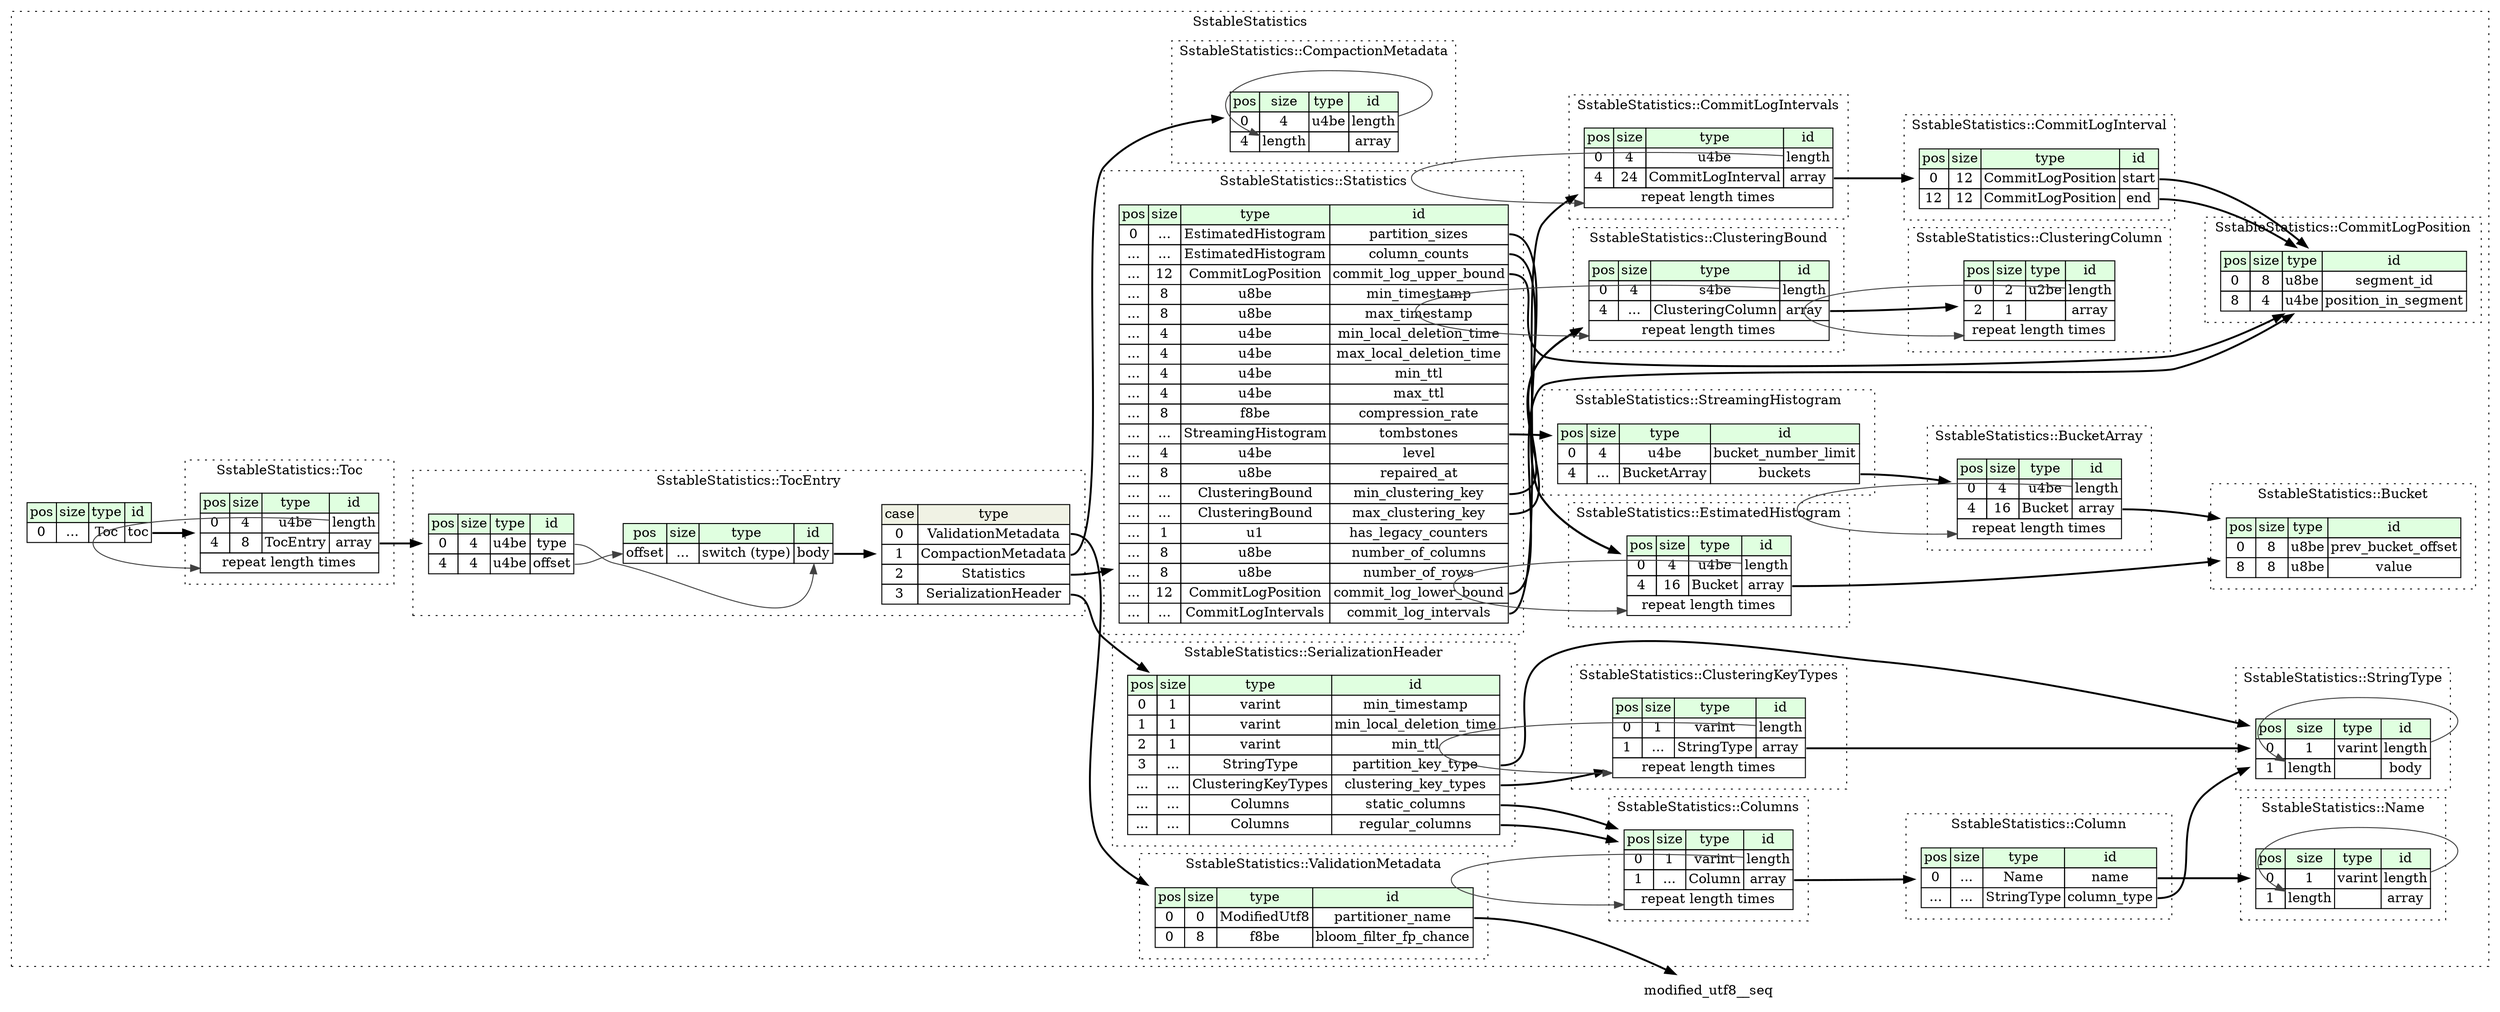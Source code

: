 digraph {
	rankdir=LR;
	node [shape=plaintext];
	subgraph cluster__sstable_statistics {
		label="SstableStatistics";
		graph[style=dotted];

		sstable_statistics__seq [label=<<TABLE BORDER="0" CELLBORDER="1" CELLSPACING="0">
			<TR><TD BGCOLOR="#E0FFE0">pos</TD><TD BGCOLOR="#E0FFE0">size</TD><TD BGCOLOR="#E0FFE0">type</TD><TD BGCOLOR="#E0FFE0">id</TD></TR>
			<TR><TD PORT="toc_pos">0</TD><TD PORT="toc_size">...</TD><TD>Toc</TD><TD PORT="toc_type">toc</TD></TR>
		</TABLE>>];
		subgraph cluster__name {
			label="SstableStatistics::Name";
			graph[style=dotted];

			name__seq [label=<<TABLE BORDER="0" CELLBORDER="1" CELLSPACING="0">
				<TR><TD BGCOLOR="#E0FFE0">pos</TD><TD BGCOLOR="#E0FFE0">size</TD><TD BGCOLOR="#E0FFE0">type</TD><TD BGCOLOR="#E0FFE0">id</TD></TR>
				<TR><TD PORT="length_pos">0</TD><TD PORT="length_size">1</TD><TD>varint</TD><TD PORT="length_type">length</TD></TR>
				<TR><TD PORT="array_pos">1</TD><TD PORT="array_size">length</TD><TD></TD><TD PORT="array_type">array</TD></TR>
			</TABLE>>];
		}
		subgraph cluster__serialization_header {
			label="SstableStatistics::SerializationHeader";
			graph[style=dotted];

			serialization_header__seq [label=<<TABLE BORDER="0" CELLBORDER="1" CELLSPACING="0">
				<TR><TD BGCOLOR="#E0FFE0">pos</TD><TD BGCOLOR="#E0FFE0">size</TD><TD BGCOLOR="#E0FFE0">type</TD><TD BGCOLOR="#E0FFE0">id</TD></TR>
				<TR><TD PORT="min_timestamp_pos">0</TD><TD PORT="min_timestamp_size">1</TD><TD>varint</TD><TD PORT="min_timestamp_type">min_timestamp</TD></TR>
				<TR><TD PORT="min_local_deletion_time_pos">1</TD><TD PORT="min_local_deletion_time_size">1</TD><TD>varint</TD><TD PORT="min_local_deletion_time_type">min_local_deletion_time</TD></TR>
				<TR><TD PORT="min_ttl_pos">2</TD><TD PORT="min_ttl_size">1</TD><TD>varint</TD><TD PORT="min_ttl_type">min_ttl</TD></TR>
				<TR><TD PORT="partition_key_type_pos">3</TD><TD PORT="partition_key_type_size">...</TD><TD>StringType</TD><TD PORT="partition_key_type_type">partition_key_type</TD></TR>
				<TR><TD PORT="clustering_key_types_pos">...</TD><TD PORT="clustering_key_types_size">...</TD><TD>ClusteringKeyTypes</TD><TD PORT="clustering_key_types_type">clustering_key_types</TD></TR>
				<TR><TD PORT="static_columns_pos">...</TD><TD PORT="static_columns_size">...</TD><TD>Columns</TD><TD PORT="static_columns_type">static_columns</TD></TR>
				<TR><TD PORT="regular_columns_pos">...</TD><TD PORT="regular_columns_size">...</TD><TD>Columns</TD><TD PORT="regular_columns_type">regular_columns</TD></TR>
			</TABLE>>];
		}
		subgraph cluster__statistics {
			label="SstableStatistics::Statistics";
			graph[style=dotted];

			statistics__seq [label=<<TABLE BORDER="0" CELLBORDER="1" CELLSPACING="0">
				<TR><TD BGCOLOR="#E0FFE0">pos</TD><TD BGCOLOR="#E0FFE0">size</TD><TD BGCOLOR="#E0FFE0">type</TD><TD BGCOLOR="#E0FFE0">id</TD></TR>
				<TR><TD PORT="partition_sizes_pos">0</TD><TD PORT="partition_sizes_size">...</TD><TD>EstimatedHistogram</TD><TD PORT="partition_sizes_type">partition_sizes</TD></TR>
				<TR><TD PORT="column_counts_pos">...</TD><TD PORT="column_counts_size">...</TD><TD>EstimatedHistogram</TD><TD PORT="column_counts_type">column_counts</TD></TR>
				<TR><TD PORT="commit_log_upper_bound_pos">...</TD><TD PORT="commit_log_upper_bound_size">12</TD><TD>CommitLogPosition</TD><TD PORT="commit_log_upper_bound_type">commit_log_upper_bound</TD></TR>
				<TR><TD PORT="min_timestamp_pos">...</TD><TD PORT="min_timestamp_size">8</TD><TD>u8be</TD><TD PORT="min_timestamp_type">min_timestamp</TD></TR>
				<TR><TD PORT="max_timestamp_pos">...</TD><TD PORT="max_timestamp_size">8</TD><TD>u8be</TD><TD PORT="max_timestamp_type">max_timestamp</TD></TR>
				<TR><TD PORT="min_local_deletion_time_pos">...</TD><TD PORT="min_local_deletion_time_size">4</TD><TD>u4be</TD><TD PORT="min_local_deletion_time_type">min_local_deletion_time</TD></TR>
				<TR><TD PORT="max_local_deletion_time_pos">...</TD><TD PORT="max_local_deletion_time_size">4</TD><TD>u4be</TD><TD PORT="max_local_deletion_time_type">max_local_deletion_time</TD></TR>
				<TR><TD PORT="min_ttl_pos">...</TD><TD PORT="min_ttl_size">4</TD><TD>u4be</TD><TD PORT="min_ttl_type">min_ttl</TD></TR>
				<TR><TD PORT="max_ttl_pos">...</TD><TD PORT="max_ttl_size">4</TD><TD>u4be</TD><TD PORT="max_ttl_type">max_ttl</TD></TR>
				<TR><TD PORT="compression_rate_pos">...</TD><TD PORT="compression_rate_size">8</TD><TD>f8be</TD><TD PORT="compression_rate_type">compression_rate</TD></TR>
				<TR><TD PORT="tombstones_pos">...</TD><TD PORT="tombstones_size">...</TD><TD>StreamingHistogram</TD><TD PORT="tombstones_type">tombstones</TD></TR>
				<TR><TD PORT="level_pos">...</TD><TD PORT="level_size">4</TD><TD>u4be</TD><TD PORT="level_type">level</TD></TR>
				<TR><TD PORT="repaired_at_pos">...</TD><TD PORT="repaired_at_size">8</TD><TD>u8be</TD><TD PORT="repaired_at_type">repaired_at</TD></TR>
				<TR><TD PORT="min_clustering_key_pos">...</TD><TD PORT="min_clustering_key_size">...</TD><TD>ClusteringBound</TD><TD PORT="min_clustering_key_type">min_clustering_key</TD></TR>
				<TR><TD PORT="max_clustering_key_pos">...</TD><TD PORT="max_clustering_key_size">...</TD><TD>ClusteringBound</TD><TD PORT="max_clustering_key_type">max_clustering_key</TD></TR>
				<TR><TD PORT="has_legacy_counters_pos">...</TD><TD PORT="has_legacy_counters_size">1</TD><TD>u1</TD><TD PORT="has_legacy_counters_type">has_legacy_counters</TD></TR>
				<TR><TD PORT="number_of_columns_pos">...</TD><TD PORT="number_of_columns_size">8</TD><TD>u8be</TD><TD PORT="number_of_columns_type">number_of_columns</TD></TR>
				<TR><TD PORT="number_of_rows_pos">...</TD><TD PORT="number_of_rows_size">8</TD><TD>u8be</TD><TD PORT="number_of_rows_type">number_of_rows</TD></TR>
				<TR><TD PORT="commit_log_lower_bound_pos">...</TD><TD PORT="commit_log_lower_bound_size">12</TD><TD>CommitLogPosition</TD><TD PORT="commit_log_lower_bound_type">commit_log_lower_bound</TD></TR>
				<TR><TD PORT="commit_log_intervals_pos">...</TD><TD PORT="commit_log_intervals_size">...</TD><TD>CommitLogIntervals</TD><TD PORT="commit_log_intervals_type">commit_log_intervals</TD></TR>
			</TABLE>>];
		}
		subgraph cluster__validation_metadata {
			label="SstableStatistics::ValidationMetadata";
			graph[style=dotted];

			validation_metadata__seq [label=<<TABLE BORDER="0" CELLBORDER="1" CELLSPACING="0">
				<TR><TD BGCOLOR="#E0FFE0">pos</TD><TD BGCOLOR="#E0FFE0">size</TD><TD BGCOLOR="#E0FFE0">type</TD><TD BGCOLOR="#E0FFE0">id</TD></TR>
				<TR><TD PORT="partitioner_name_pos">0</TD><TD PORT="partitioner_name_size">0</TD><TD>ModifiedUtf8</TD><TD PORT="partitioner_name_type">partitioner_name</TD></TR>
				<TR><TD PORT="bloom_filter_fp_chance_pos">0</TD><TD PORT="bloom_filter_fp_chance_size">8</TD><TD>f8be</TD><TD PORT="bloom_filter_fp_chance_type">bloom_filter_fp_chance</TD></TR>
			</TABLE>>];
		}
		subgraph cluster__estimated_histogram {
			label="SstableStatistics::EstimatedHistogram";
			graph[style=dotted];

			estimated_histogram__seq [label=<<TABLE BORDER="0" CELLBORDER="1" CELLSPACING="0">
				<TR><TD BGCOLOR="#E0FFE0">pos</TD><TD BGCOLOR="#E0FFE0">size</TD><TD BGCOLOR="#E0FFE0">type</TD><TD BGCOLOR="#E0FFE0">id</TD></TR>
				<TR><TD PORT="length_pos">0</TD><TD PORT="length_size">4</TD><TD>u4be</TD><TD PORT="length_type">length</TD></TR>
				<TR><TD PORT="array_pos">4</TD><TD PORT="array_size">16</TD><TD>Bucket</TD><TD PORT="array_type">array</TD></TR>
				<TR><TD COLSPAN="4" PORT="array__repeat">repeat length times</TD></TR>
			</TABLE>>];
		}
		subgraph cluster__bucket_array {
			label="SstableStatistics::BucketArray";
			graph[style=dotted];

			bucket_array__seq [label=<<TABLE BORDER="0" CELLBORDER="1" CELLSPACING="0">
				<TR><TD BGCOLOR="#E0FFE0">pos</TD><TD BGCOLOR="#E0FFE0">size</TD><TD BGCOLOR="#E0FFE0">type</TD><TD BGCOLOR="#E0FFE0">id</TD></TR>
				<TR><TD PORT="length_pos">0</TD><TD PORT="length_size">4</TD><TD>u4be</TD><TD PORT="length_type">length</TD></TR>
				<TR><TD PORT="array_pos">4</TD><TD PORT="array_size">16</TD><TD>Bucket</TD><TD PORT="array_type">array</TD></TR>
				<TR><TD COLSPAN="4" PORT="array__repeat">repeat length times</TD></TR>
			</TABLE>>];
		}
		subgraph cluster__clustering_column {
			label="SstableStatistics::ClusteringColumn";
			graph[style=dotted];

			clustering_column__seq [label=<<TABLE BORDER="0" CELLBORDER="1" CELLSPACING="0">
				<TR><TD BGCOLOR="#E0FFE0">pos</TD><TD BGCOLOR="#E0FFE0">size</TD><TD BGCOLOR="#E0FFE0">type</TD><TD BGCOLOR="#E0FFE0">id</TD></TR>
				<TR><TD PORT="length_pos">0</TD><TD PORT="length_size">2</TD><TD>u2be</TD><TD PORT="length_type">length</TD></TR>
				<TR><TD PORT="array_pos">2</TD><TD PORT="array_size">1</TD><TD></TD><TD PORT="array_type">array</TD></TR>
				<TR><TD COLSPAN="4" PORT="array__repeat">repeat length times</TD></TR>
			</TABLE>>];
		}
		subgraph cluster__clustering_bound {
			label="SstableStatistics::ClusteringBound";
			graph[style=dotted];

			clustering_bound__seq [label=<<TABLE BORDER="0" CELLBORDER="1" CELLSPACING="0">
				<TR><TD BGCOLOR="#E0FFE0">pos</TD><TD BGCOLOR="#E0FFE0">size</TD><TD BGCOLOR="#E0FFE0">type</TD><TD BGCOLOR="#E0FFE0">id</TD></TR>
				<TR><TD PORT="length_pos">0</TD><TD PORT="length_size">4</TD><TD>s4be</TD><TD PORT="length_type">length</TD></TR>
				<TR><TD PORT="array_pos">4</TD><TD PORT="array_size">...</TD><TD>ClusteringColumn</TD><TD PORT="array_type">array</TD></TR>
				<TR><TD COLSPAN="4" PORT="array__repeat">repeat length times</TD></TR>
			</TABLE>>];
		}
		subgraph cluster__commit_log_intervals {
			label="SstableStatistics::CommitLogIntervals";
			graph[style=dotted];

			commit_log_intervals__seq [label=<<TABLE BORDER="0" CELLBORDER="1" CELLSPACING="0">
				<TR><TD BGCOLOR="#E0FFE0">pos</TD><TD BGCOLOR="#E0FFE0">size</TD><TD BGCOLOR="#E0FFE0">type</TD><TD BGCOLOR="#E0FFE0">id</TD></TR>
				<TR><TD PORT="length_pos">0</TD><TD PORT="length_size">4</TD><TD>u4be</TD><TD PORT="length_type">length</TD></TR>
				<TR><TD PORT="array_pos">4</TD><TD PORT="array_size">24</TD><TD>CommitLogInterval</TD><TD PORT="array_type">array</TD></TR>
				<TR><TD COLSPAN="4" PORT="array__repeat">repeat length times</TD></TR>
			</TABLE>>];
		}
		subgraph cluster__compaction_metadata {
			label="SstableStatistics::CompactionMetadata";
			graph[style=dotted];

			compaction_metadata__seq [label=<<TABLE BORDER="0" CELLBORDER="1" CELLSPACING="0">
				<TR><TD BGCOLOR="#E0FFE0">pos</TD><TD BGCOLOR="#E0FFE0">size</TD><TD BGCOLOR="#E0FFE0">type</TD><TD BGCOLOR="#E0FFE0">id</TD></TR>
				<TR><TD PORT="length_pos">0</TD><TD PORT="length_size">4</TD><TD>u4be</TD><TD PORT="length_type">length</TD></TR>
				<TR><TD PORT="array_pos">4</TD><TD PORT="array_size">length</TD><TD></TD><TD PORT="array_type">array</TD></TR>
			</TABLE>>];
		}
		subgraph cluster__columns {
			label="SstableStatistics::Columns";
			graph[style=dotted];

			columns__seq [label=<<TABLE BORDER="0" CELLBORDER="1" CELLSPACING="0">
				<TR><TD BGCOLOR="#E0FFE0">pos</TD><TD BGCOLOR="#E0FFE0">size</TD><TD BGCOLOR="#E0FFE0">type</TD><TD BGCOLOR="#E0FFE0">id</TD></TR>
				<TR><TD PORT="length_pos">0</TD><TD PORT="length_size">1</TD><TD>varint</TD><TD PORT="length_type">length</TD></TR>
				<TR><TD PORT="array_pos">1</TD><TD PORT="array_size">...</TD><TD>Column</TD><TD PORT="array_type">array</TD></TR>
				<TR><TD COLSPAN="4" PORT="array__repeat">repeat length times</TD></TR>
			</TABLE>>];
		}
		subgraph cluster__commit_log_position {
			label="SstableStatistics::CommitLogPosition";
			graph[style=dotted];

			commit_log_position__seq [label=<<TABLE BORDER="0" CELLBORDER="1" CELLSPACING="0">
				<TR><TD BGCOLOR="#E0FFE0">pos</TD><TD BGCOLOR="#E0FFE0">size</TD><TD BGCOLOR="#E0FFE0">type</TD><TD BGCOLOR="#E0FFE0">id</TD></TR>
				<TR><TD PORT="segment_id_pos">0</TD><TD PORT="segment_id_size">8</TD><TD>u8be</TD><TD PORT="segment_id_type">segment_id</TD></TR>
				<TR><TD PORT="position_in_segment_pos">8</TD><TD PORT="position_in_segment_size">4</TD><TD>u4be</TD><TD PORT="position_in_segment_type">position_in_segment</TD></TR>
			</TABLE>>];
		}
		subgraph cluster__streaming_histogram {
			label="SstableStatistics::StreamingHistogram";
			graph[style=dotted];

			streaming_histogram__seq [label=<<TABLE BORDER="0" CELLBORDER="1" CELLSPACING="0">
				<TR><TD BGCOLOR="#E0FFE0">pos</TD><TD BGCOLOR="#E0FFE0">size</TD><TD BGCOLOR="#E0FFE0">type</TD><TD BGCOLOR="#E0FFE0">id</TD></TR>
				<TR><TD PORT="bucket_number_limit_pos">0</TD><TD PORT="bucket_number_limit_size">4</TD><TD>u4be</TD><TD PORT="bucket_number_limit_type">bucket_number_limit</TD></TR>
				<TR><TD PORT="buckets_pos">4</TD><TD PORT="buckets_size">...</TD><TD>BucketArray</TD><TD PORT="buckets_type">buckets</TD></TR>
			</TABLE>>];
		}
		subgraph cluster__commit_log_interval {
			label="SstableStatistics::CommitLogInterval";
			graph[style=dotted];

			commit_log_interval__seq [label=<<TABLE BORDER="0" CELLBORDER="1" CELLSPACING="0">
				<TR><TD BGCOLOR="#E0FFE0">pos</TD><TD BGCOLOR="#E0FFE0">size</TD><TD BGCOLOR="#E0FFE0">type</TD><TD BGCOLOR="#E0FFE0">id</TD></TR>
				<TR><TD PORT="start_pos">0</TD><TD PORT="start_size">12</TD><TD>CommitLogPosition</TD><TD PORT="start_type">start</TD></TR>
				<TR><TD PORT="end_pos">12</TD><TD PORT="end_size">12</TD><TD>CommitLogPosition</TD><TD PORT="end_type">end</TD></TR>
			</TABLE>>];
		}
		subgraph cluster__bucket {
			label="SstableStatistics::Bucket";
			graph[style=dotted];

			bucket__seq [label=<<TABLE BORDER="0" CELLBORDER="1" CELLSPACING="0">
				<TR><TD BGCOLOR="#E0FFE0">pos</TD><TD BGCOLOR="#E0FFE0">size</TD><TD BGCOLOR="#E0FFE0">type</TD><TD BGCOLOR="#E0FFE0">id</TD></TR>
				<TR><TD PORT="prev_bucket_offset_pos">0</TD><TD PORT="prev_bucket_offset_size">8</TD><TD>u8be</TD><TD PORT="prev_bucket_offset_type">prev_bucket_offset</TD></TR>
				<TR><TD PORT="value_pos">8</TD><TD PORT="value_size">8</TD><TD>u8be</TD><TD PORT="value_type">value</TD></TR>
			</TABLE>>];
		}
		subgraph cluster__string_type {
			label="SstableStatistics::StringType";
			graph[style=dotted];

			string_type__seq [label=<<TABLE BORDER="0" CELLBORDER="1" CELLSPACING="0">
				<TR><TD BGCOLOR="#E0FFE0">pos</TD><TD BGCOLOR="#E0FFE0">size</TD><TD BGCOLOR="#E0FFE0">type</TD><TD BGCOLOR="#E0FFE0">id</TD></TR>
				<TR><TD PORT="length_pos">0</TD><TD PORT="length_size">1</TD><TD>varint</TD><TD PORT="length_type">length</TD></TR>
				<TR><TD PORT="body_pos">1</TD><TD PORT="body_size">length</TD><TD></TD><TD PORT="body_type">body</TD></TR>
			</TABLE>>];
		}
		subgraph cluster__column {
			label="SstableStatistics::Column";
			graph[style=dotted];

			column__seq [label=<<TABLE BORDER="0" CELLBORDER="1" CELLSPACING="0">
				<TR><TD BGCOLOR="#E0FFE0">pos</TD><TD BGCOLOR="#E0FFE0">size</TD><TD BGCOLOR="#E0FFE0">type</TD><TD BGCOLOR="#E0FFE0">id</TD></TR>
				<TR><TD PORT="name_pos">0</TD><TD PORT="name_size">...</TD><TD>Name</TD><TD PORT="name_type">name</TD></TR>
				<TR><TD PORT="column_type_pos">...</TD><TD PORT="column_type_size">...</TD><TD>StringType</TD><TD PORT="column_type_type">column_type</TD></TR>
			</TABLE>>];
		}
		subgraph cluster__toc {
			label="SstableStatistics::Toc";
			graph[style=dotted];

			toc__seq [label=<<TABLE BORDER="0" CELLBORDER="1" CELLSPACING="0">
				<TR><TD BGCOLOR="#E0FFE0">pos</TD><TD BGCOLOR="#E0FFE0">size</TD><TD BGCOLOR="#E0FFE0">type</TD><TD BGCOLOR="#E0FFE0">id</TD></TR>
				<TR><TD PORT="length_pos">0</TD><TD PORT="length_size">4</TD><TD>u4be</TD><TD PORT="length_type">length</TD></TR>
				<TR><TD PORT="array_pos">4</TD><TD PORT="array_size">8</TD><TD>TocEntry</TD><TD PORT="array_type">array</TD></TR>
				<TR><TD COLSPAN="4" PORT="array__repeat">repeat length times</TD></TR>
			</TABLE>>];
		}
		subgraph cluster__clustering_key_types {
			label="SstableStatistics::ClusteringKeyTypes";
			graph[style=dotted];

			clustering_key_types__seq [label=<<TABLE BORDER="0" CELLBORDER="1" CELLSPACING="0">
				<TR><TD BGCOLOR="#E0FFE0">pos</TD><TD BGCOLOR="#E0FFE0">size</TD><TD BGCOLOR="#E0FFE0">type</TD><TD BGCOLOR="#E0FFE0">id</TD></TR>
				<TR><TD PORT="length_pos">0</TD><TD PORT="length_size">1</TD><TD>varint</TD><TD PORT="length_type">length</TD></TR>
				<TR><TD PORT="array_pos">1</TD><TD PORT="array_size">...</TD><TD>StringType</TD><TD PORT="array_type">array</TD></TR>
				<TR><TD COLSPAN="4" PORT="array__repeat">repeat length times</TD></TR>
			</TABLE>>];
		}
		subgraph cluster__toc_entry {
			label="SstableStatistics::TocEntry";
			graph[style=dotted];

			toc_entry__seq [label=<<TABLE BORDER="0" CELLBORDER="1" CELLSPACING="0">
				<TR><TD BGCOLOR="#E0FFE0">pos</TD><TD BGCOLOR="#E0FFE0">size</TD><TD BGCOLOR="#E0FFE0">type</TD><TD BGCOLOR="#E0FFE0">id</TD></TR>
				<TR><TD PORT="type_pos">0</TD><TD PORT="type_size">4</TD><TD>u4be</TD><TD PORT="type_type">type</TD></TR>
				<TR><TD PORT="offset_pos">4</TD><TD PORT="offset_size">4</TD><TD>u4be</TD><TD PORT="offset_type">offset</TD></TR>
			</TABLE>>];
			toc_entry__inst__body [label=<<TABLE BORDER="0" CELLBORDER="1" CELLSPACING="0">
				<TR><TD BGCOLOR="#E0FFE0">pos</TD><TD BGCOLOR="#E0FFE0">size</TD><TD BGCOLOR="#E0FFE0">type</TD><TD BGCOLOR="#E0FFE0">id</TD></TR>
				<TR><TD PORT="body_pos">offset</TD><TD PORT="body_size">...</TD><TD>switch (type)</TD><TD PORT="body_type">body</TD></TR>
			</TABLE>>];
toc_entry__inst__body_body_switch [label=<<TABLE BORDER="0" CELLBORDER="1" CELLSPACING="0">
	<TR><TD BGCOLOR="#F0F2E4">case</TD><TD BGCOLOR="#F0F2E4">type</TD></TR>
	<TR><TD>0</TD><TD PORT="case0">ValidationMetadata</TD></TR>
	<TR><TD>1</TD><TD PORT="case1">CompactionMetadata</TD></TR>
	<TR><TD>2</TD><TD PORT="case2">Statistics</TD></TR>
	<TR><TD>3</TD><TD PORT="case3">SerializationHeader</TD></TR>
</TABLE>>];
		}
	}
	sstable_statistics__seq:toc_type -> toc__seq [style=bold];
	name__seq:length_type -> name__seq:array_size [color="#404040"];
	serialization_header__seq:partition_key_type_type -> string_type__seq [style=bold];
	serialization_header__seq:clustering_key_types_type -> clustering_key_types__seq [style=bold];
	serialization_header__seq:static_columns_type -> columns__seq [style=bold];
	serialization_header__seq:regular_columns_type -> columns__seq [style=bold];
	statistics__seq:partition_sizes_type -> estimated_histogram__seq [style=bold];
	statistics__seq:column_counts_type -> estimated_histogram__seq [style=bold];
	statistics__seq:commit_log_upper_bound_type -> commit_log_position__seq [style=bold];
	statistics__seq:tombstones_type -> streaming_histogram__seq [style=bold];
	statistics__seq:min_clustering_key_type -> clustering_bound__seq [style=bold];
	statistics__seq:max_clustering_key_type -> clustering_bound__seq [style=bold];
	statistics__seq:commit_log_lower_bound_type -> commit_log_position__seq [style=bold];
	statistics__seq:commit_log_intervals_type -> commit_log_intervals__seq [style=bold];
	validation_metadata__seq:partitioner_name_type -> modified_utf8__seq [style=bold];
	estimated_histogram__seq:array_type -> bucket__seq [style=bold];
	estimated_histogram__seq:length_type -> estimated_histogram__seq:array__repeat [color="#404040"];
	bucket_array__seq:array_type -> bucket__seq [style=bold];
	bucket_array__seq:length_type -> bucket_array__seq:array__repeat [color="#404040"];
	clustering_column__seq:length_type -> clustering_column__seq:array__repeat [color="#404040"];
	clustering_bound__seq:array_type -> clustering_column__seq [style=bold];
	clustering_bound__seq:length_type -> clustering_bound__seq:array__repeat [color="#404040"];
	commit_log_intervals__seq:array_type -> commit_log_interval__seq [style=bold];
	commit_log_intervals__seq:length_type -> commit_log_intervals__seq:array__repeat [color="#404040"];
	compaction_metadata__seq:length_type -> compaction_metadata__seq:array_size [color="#404040"];
	columns__seq:array_type -> column__seq [style=bold];
	columns__seq:length_type -> columns__seq:array__repeat [color="#404040"];
	streaming_histogram__seq:buckets_type -> bucket_array__seq [style=bold];
	commit_log_interval__seq:start_type -> commit_log_position__seq [style=bold];
	commit_log_interval__seq:end_type -> commit_log_position__seq [style=bold];
	string_type__seq:length_type -> string_type__seq:body_size [color="#404040"];
	column__seq:name_type -> name__seq [style=bold];
	column__seq:column_type_type -> string_type__seq [style=bold];
	toc__seq:array_type -> toc_entry__seq [style=bold];
	toc__seq:length_type -> toc__seq:array__repeat [color="#404040"];
	clustering_key_types__seq:array_type -> string_type__seq [style=bold];
	clustering_key_types__seq:length_type -> clustering_key_types__seq:array__repeat [color="#404040"];
	toc_entry__seq:offset_type -> toc_entry__inst__body:body_pos [color="#404040"];
	toc_entry__inst__body:body_type -> toc_entry__inst__body_body_switch [style=bold];
	toc_entry__inst__body_body_switch:case0 -> validation_metadata__seq [style=bold];
	toc_entry__inst__body_body_switch:case1 -> compaction_metadata__seq [style=bold];
	toc_entry__inst__body_body_switch:case2 -> statistics__seq [style=bold];
	toc_entry__inst__body_body_switch:case3 -> serialization_header__seq [style=bold];
	toc_entry__seq:type_type -> toc_entry__inst__body:body_type [color="#404040"];
}
